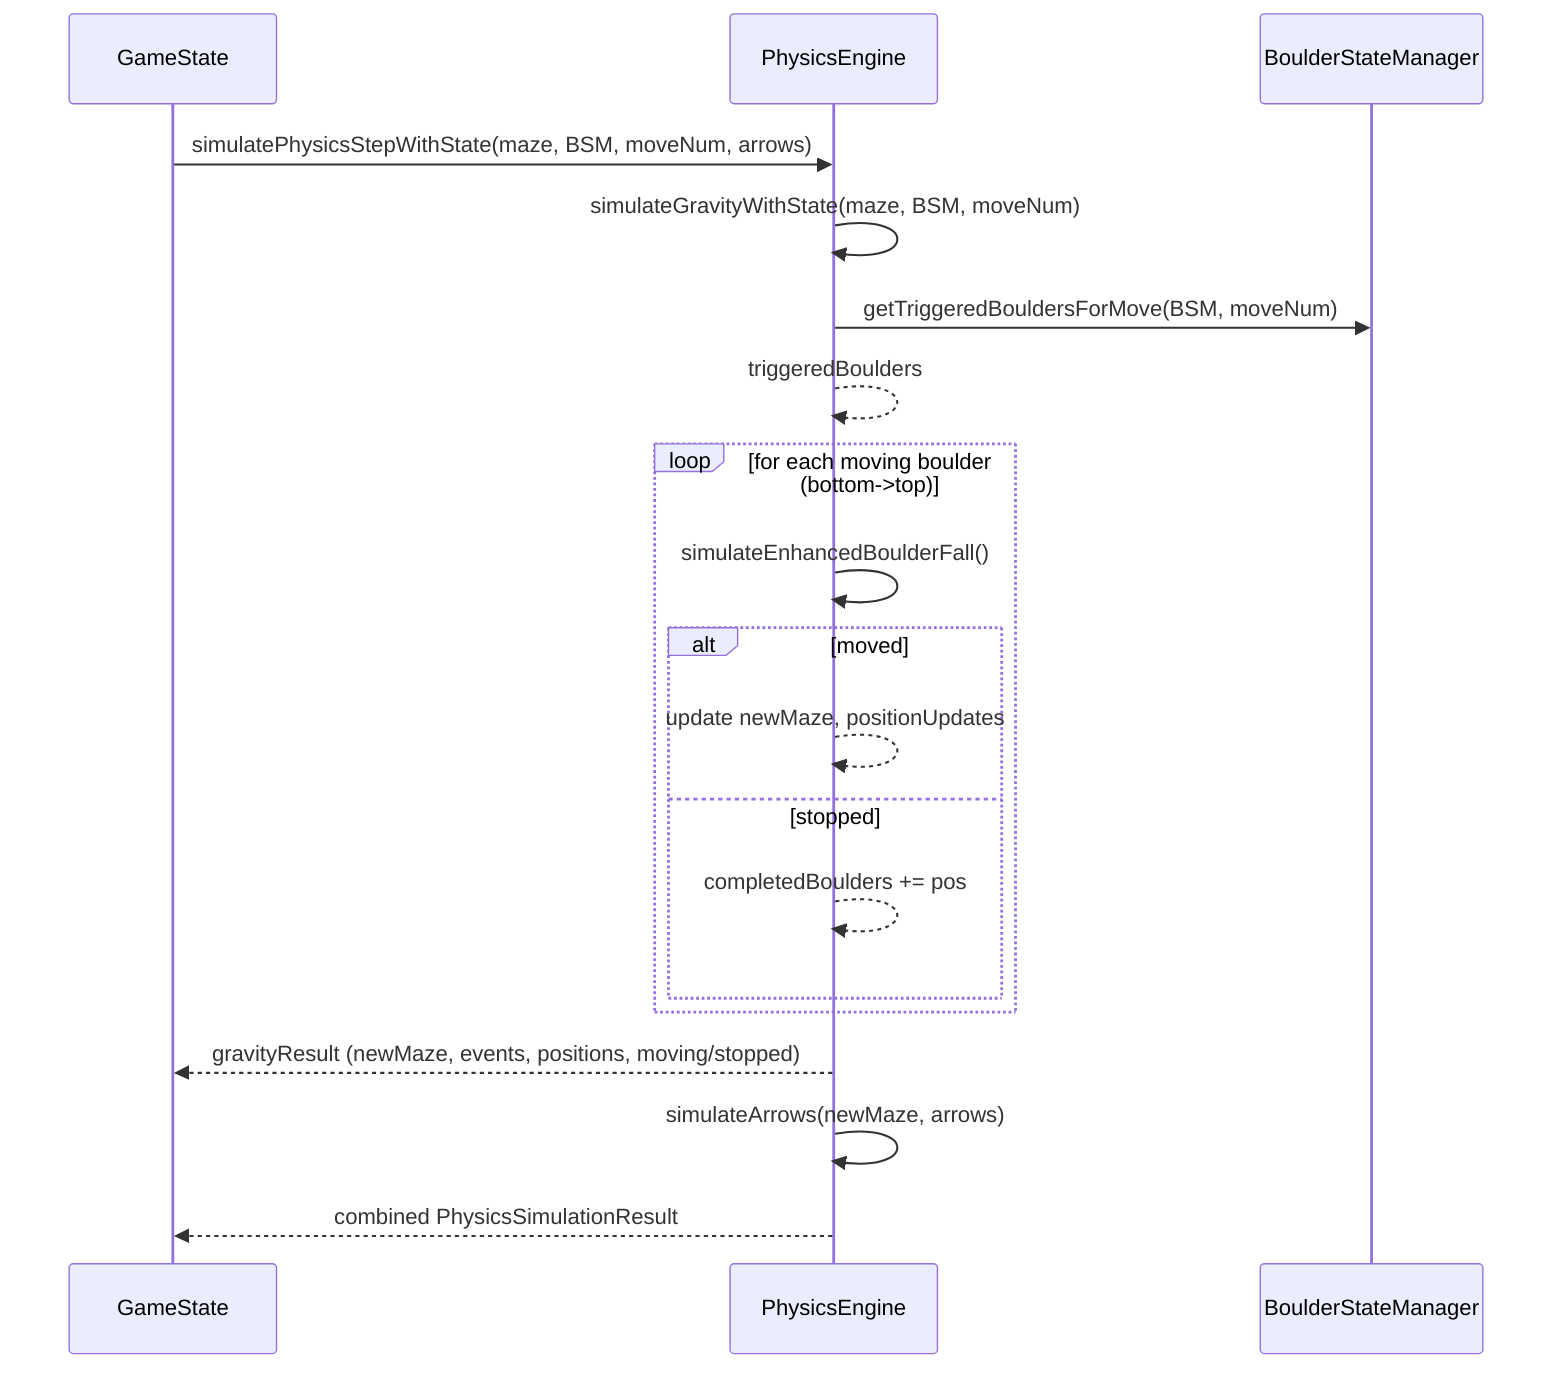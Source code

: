sequenceDiagram
  participant GameState
  participant Phys as PhysicsEngine
  participant BSM as BoulderStateManager

  GameState->>Phys: simulatePhysicsStepWithState(maze, BSM, moveNum, arrows)
  Phys->>Phys: simulateGravityWithState(maze, BSM, moveNum)
  Phys->>BSM: getTriggeredBouldersForMove(BSM, moveNum)
  Phys-->>Phys: triggeredBoulders
  loop for each moving boulder (bottom->top)
    Phys->>Phys: simulateEnhancedBoulderFall()
    alt moved
      Phys-->>Phys: update newMaze, positionUpdates
    else stopped
      Phys-->>Phys: completedBoulders += pos
    end
  end
  Phys-->>GameState: gravityResult (newMaze, events, positions, moving/stopped)
  Phys->>Phys: simulateArrows(newMaze, arrows)
  Phys-->>GameState: combined PhysicsSimulationResult